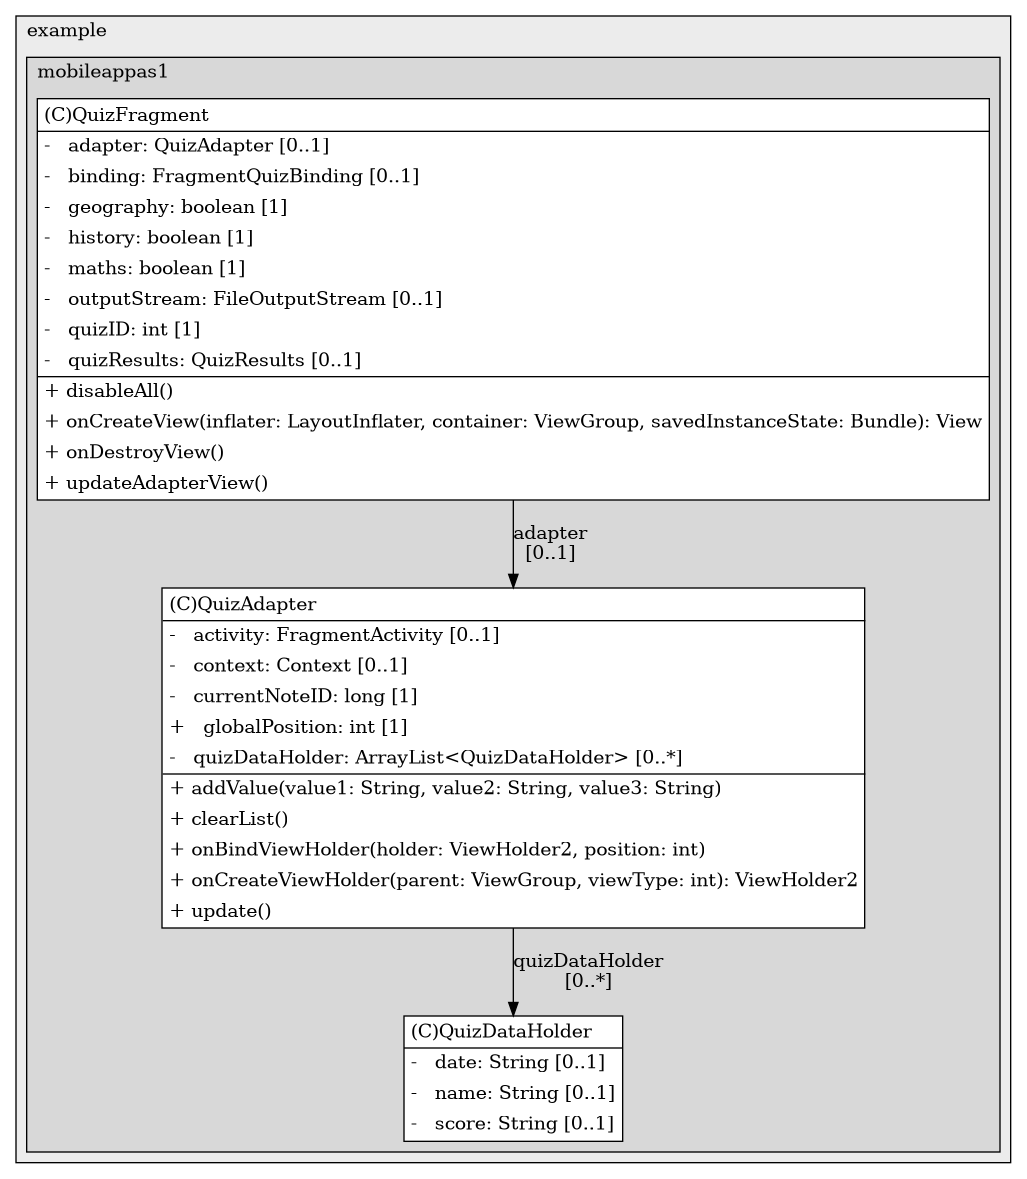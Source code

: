 @startuml

/' diagram meta data start
config=StructureConfiguration;
{
  "projectClassification": {
    "searchMode": "OpenProject", // OpenProject, AllProjects
    "includedProjects": "",
    "pathEndKeywords": "*.impl",
    "isClientPath": "",
    "isClientName": "",
    "isTestPath": "",
    "isTestName": "",
    "isMappingPath": "",
    "isMappingName": "",
    "isDataAccessPath": "",
    "isDataAccessName": "",
    "isDataStructurePath": "",
    "isDataStructureName": "",
    "isInterfaceStructuresPath": "",
    "isInterfaceStructuresName": "",
    "isEntryPointPath": "",
    "isEntryPointName": "",
    "treatFinalFieldsAsMandatory": false
  },
  "graphRestriction": {
    "classPackageExcludeFilter": "",
    "classPackageIncludeFilter": "",
    "classNameExcludeFilter": "",
    "classNameIncludeFilter": "",
    "methodNameExcludeFilter": "",
    "methodNameIncludeFilter": "",
    "removeByInheritance": "", // inheritance/annotation based filtering is done in a second step
    "removeByAnnotation": "",
    "removeByClassPackage": "", // cleanup the graph after inheritance/annotation based filtering is done
    "removeByClassName": "",
    "cutMappings": false,
    "cutEnum": true,
    "cutTests": true,
    "cutClient": true,
    "cutDataAccess": false,
    "cutInterfaceStructures": false,
    "cutDataStructures": false,
    "cutGetterAndSetter": true,
    "cutConstructors": true
  },
  "graphTraversal": {
    "forwardDepth": 6,
    "backwardDepth": 6,
    "classPackageExcludeFilter": "",
    "classPackageIncludeFilter": "",
    "classNameExcludeFilter": "",
    "classNameIncludeFilter": "",
    "methodNameExcludeFilter": "",
    "methodNameIncludeFilter": "",
    "hideMappings": false,
    "hideDataStructures": false,
    "hidePrivateMethods": true,
    "hideInterfaceCalls": true, // indirection: implementation -> interface (is hidden) -> implementation
    "onlyShowApplicationEntryPoints": false, // root node is included
    "useMethodCallsForStructureDiagram": "ForwardOnly" // ForwardOnly, BothDirections, No
  },
  "details": {
    "aggregation": "GroupByClass", // ByClass, GroupByClass, None
    "showClassGenericTypes": true,
    "showMethods": true,
    "showMethodParameterNames": true,
    "showMethodParameterTypes": true,
    "showMethodReturnType": true,
    "showPackageLevels": 2,
    "showDetailedClassStructure": true
  },
  "rootClass": "com.example.mobileappas1.ui.Quiz.QuizAdapter",
  "extensionCallbackMethod": "" // qualified.class.name#methodName - signature: public static String method(String)
}
diagram meta data end '/



digraph g {
    rankdir="TB"
    splines=polyline
    

'nodes 
subgraph cluster_1322970774 { 
   	label=example
	labeljust=l
	fillcolor="#ececec"
	style=filled
   
   subgraph cluster_1233910364 { 
   	label=mobileappas1
	labeljust=l
	fillcolor="#d8d8d8"
	style=filled
   
   QuizAdapter1400412306[
	label=<<TABLE BORDER="1" CELLBORDER="0" CELLPADDING="4" CELLSPACING="0">
<TR><TD ALIGN="LEFT" >(C)QuizAdapter</TD></TR>
<HR/>
<TR><TD ALIGN="LEFT" >-   activity: FragmentActivity [0..1]</TD></TR>
<TR><TD ALIGN="LEFT" >-   context: Context [0..1]</TD></TR>
<TR><TD ALIGN="LEFT" >-   currentNoteID: long [1]</TD></TR>
<TR><TD ALIGN="LEFT" >+   globalPosition: int [1]</TD></TR>
<TR><TD ALIGN="LEFT" >-   quizDataHolder: ArrayList&lt;QuizDataHolder&gt; [0..*]</TD></TR>
<HR/>
<TR><TD ALIGN="LEFT" >+ addValue(value1: String, value2: String, value3: String)</TD></TR>
<TR><TD ALIGN="LEFT" >+ clearList()</TD></TR>
<TR><TD ALIGN="LEFT" >+ onBindViewHolder(holder: ViewHolder2, position: int)</TD></TR>
<TR><TD ALIGN="LEFT" >+ onCreateViewHolder(parent: ViewGroup, viewType: int): ViewHolder2</TD></TR>
<TR><TD ALIGN="LEFT" >+ update()</TD></TR>
</TABLE>>
	style=filled
	margin=0
	shape=plaintext
	fillcolor="#FFFFFF"
];

QuizDataHolder1400412306[
	label=<<TABLE BORDER="1" CELLBORDER="0" CELLPADDING="4" CELLSPACING="0">
<TR><TD ALIGN="LEFT" >(C)QuizDataHolder</TD></TR>
<HR/>
<TR><TD ALIGN="LEFT" >-   date: String [0..1]</TD></TR>
<TR><TD ALIGN="LEFT" >-   name: String [0..1]</TD></TR>
<TR><TD ALIGN="LEFT" >-   score: String [0..1]</TD></TR>
</TABLE>>
	style=filled
	margin=0
	shape=plaintext
	fillcolor="#FFFFFF"
];

QuizFragment1400412306[
	label=<<TABLE BORDER="1" CELLBORDER="0" CELLPADDING="4" CELLSPACING="0">
<TR><TD ALIGN="LEFT" >(C)QuizFragment</TD></TR>
<HR/>
<TR><TD ALIGN="LEFT" >-   adapter: QuizAdapter [0..1]</TD></TR>
<TR><TD ALIGN="LEFT" >-   binding: FragmentQuizBinding [0..1]</TD></TR>
<TR><TD ALIGN="LEFT" >-   geography: boolean [1]</TD></TR>
<TR><TD ALIGN="LEFT" >-   history: boolean [1]</TD></TR>
<TR><TD ALIGN="LEFT" >-   maths: boolean [1]</TD></TR>
<TR><TD ALIGN="LEFT" >-   outputStream: FileOutputStream [0..1]</TD></TR>
<TR><TD ALIGN="LEFT" >-   quizID: int [1]</TD></TR>
<TR><TD ALIGN="LEFT" >-   quizResults: QuizResults [0..1]</TD></TR>
<HR/>
<TR><TD ALIGN="LEFT" >+ disableAll()</TD></TR>
<TR><TD ALIGN="LEFT" >+ onCreateView(inflater: LayoutInflater, container: ViewGroup, savedInstanceState: Bundle): View</TD></TR>
<TR><TD ALIGN="LEFT" >+ onDestroyView()</TD></TR>
<TR><TD ALIGN="LEFT" >+ updateAdapterView()</TD></TR>
</TABLE>>
	style=filled
	margin=0
	shape=plaintext
	fillcolor="#FFFFFF"
];
} 
} 

'edges    
QuizAdapter1400412306 -> QuizDataHolder1400412306[label="quizDataHolder
[0..*]"];
QuizFragment1400412306 -> QuizAdapter1400412306[label="adapter
[0..1]"];
    
}
@enduml